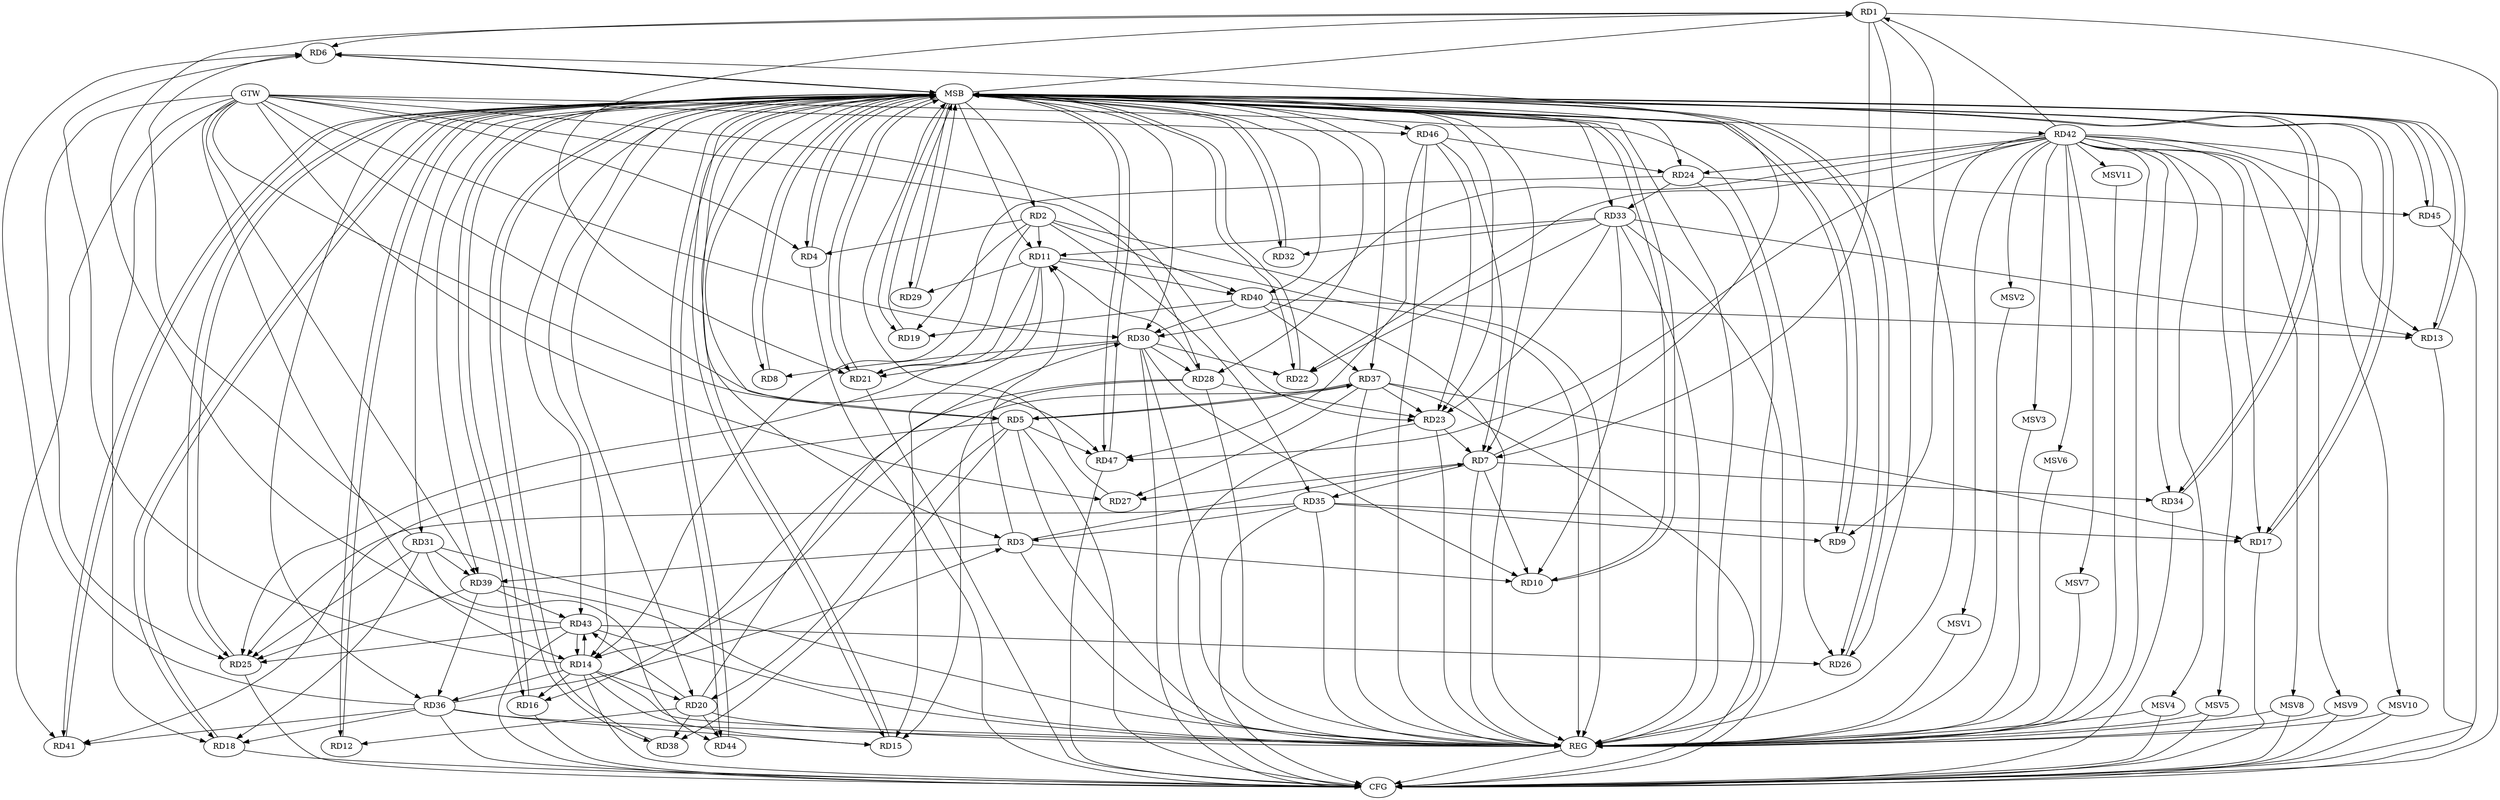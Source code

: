 strict digraph G {
  RD1 [ label="RD1" ];
  RD2 [ label="RD2" ];
  RD3 [ label="RD3" ];
  RD4 [ label="RD4" ];
  RD5 [ label="RD5" ];
  RD6 [ label="RD6" ];
  RD7 [ label="RD7" ];
  RD8 [ label="RD8" ];
  RD9 [ label="RD9" ];
  RD10 [ label="RD10" ];
  RD11 [ label="RD11" ];
  RD12 [ label="RD12" ];
  RD13 [ label="RD13" ];
  RD14 [ label="RD14" ];
  RD15 [ label="RD15" ];
  RD16 [ label="RD16" ];
  RD17 [ label="RD17" ];
  RD18 [ label="RD18" ];
  RD19 [ label="RD19" ];
  RD20 [ label="RD20" ];
  RD21 [ label="RD21" ];
  RD22 [ label="RD22" ];
  RD23 [ label="RD23" ];
  RD24 [ label="RD24" ];
  RD25 [ label="RD25" ];
  RD26 [ label="RD26" ];
  RD27 [ label="RD27" ];
  RD28 [ label="RD28" ];
  RD29 [ label="RD29" ];
  RD30 [ label="RD30" ];
  RD31 [ label="RD31" ];
  RD32 [ label="RD32" ];
  RD33 [ label="RD33" ];
  RD34 [ label="RD34" ];
  RD35 [ label="RD35" ];
  RD36 [ label="RD36" ];
  RD37 [ label="RD37" ];
  RD38 [ label="RD38" ];
  RD39 [ label="RD39" ];
  RD40 [ label="RD40" ];
  RD41 [ label="RD41" ];
  RD42 [ label="RD42" ];
  RD43 [ label="RD43" ];
  RD44 [ label="RD44" ];
  RD45 [ label="RD45" ];
  RD46 [ label="RD46" ];
  RD47 [ label="RD47" ];
  GTW [ label="GTW" ];
  REG [ label="REG" ];
  MSB [ label="MSB" ];
  CFG [ label="CFG" ];
  MSV1 [ label="MSV1" ];
  MSV2 [ label="MSV2" ];
  MSV3 [ label="MSV3" ];
  MSV4 [ label="MSV4" ];
  MSV5 [ label="MSV5" ];
  MSV6 [ label="MSV6" ];
  MSV7 [ label="MSV7" ];
  MSV8 [ label="MSV8" ];
  MSV9 [ label="MSV9" ];
  MSV10 [ label="MSV10" ];
  MSV11 [ label="MSV11" ];
  RD1 -> RD6;
  RD1 -> RD7;
  RD1 -> RD21;
  RD1 -> RD26;
  RD42 -> RD1;
  RD43 -> RD1;
  RD2 -> RD4;
  RD2 -> RD11;
  RD2 -> RD19;
  RD2 -> RD21;
  RD2 -> RD35;
  RD2 -> RD40;
  RD3 -> RD7;
  RD3 -> RD10;
  RD3 -> RD11;
  RD35 -> RD3;
  RD36 -> RD3;
  RD3 -> RD39;
  RD5 -> RD20;
  RD5 -> RD37;
  RD37 -> RD5;
  RD5 -> RD38;
  RD5 -> RD41;
  RD5 -> RD47;
  RD7 -> RD6;
  RD14 -> RD6;
  RD31 -> RD6;
  RD36 -> RD6;
  RD7 -> RD10;
  RD23 -> RD7;
  RD7 -> RD27;
  RD7 -> RD34;
  RD7 -> RD35;
  RD46 -> RD7;
  RD30 -> RD8;
  RD35 -> RD9;
  RD42 -> RD9;
  RD30 -> RD10;
  RD33 -> RD10;
  RD11 -> RD15;
  RD11 -> RD21;
  RD11 -> RD25;
  RD28 -> RD11;
  RD11 -> RD29;
  RD33 -> RD11;
  RD11 -> RD40;
  RD20 -> RD12;
  RD33 -> RD13;
  RD40 -> RD13;
  RD42 -> RD13;
  RD14 -> RD15;
  RD14 -> RD16;
  RD14 -> RD20;
  RD24 -> RD14;
  RD14 -> RD36;
  RD37 -> RD14;
  RD14 -> RD43;
  RD43 -> RD14;
  RD28 -> RD15;
  RD36 -> RD15;
  RD28 -> RD16;
  RD35 -> RD17;
  RD37 -> RD17;
  RD42 -> RD17;
  RD31 -> RD18;
  RD36 -> RD18;
  RD40 -> RD19;
  RD20 -> RD30;
  RD20 -> RD38;
  RD20 -> RD43;
  RD20 -> RD44;
  RD30 -> RD21;
  RD30 -> RD22;
  RD33 -> RD22;
  RD42 -> RD22;
  RD28 -> RD23;
  RD33 -> RD23;
  RD37 -> RD23;
  RD46 -> RD23;
  RD24 -> RD33;
  RD42 -> RD24;
  RD24 -> RD45;
  RD46 -> RD24;
  RD31 -> RD25;
  RD35 -> RD25;
  RD39 -> RD25;
  RD43 -> RD25;
  RD43 -> RD26;
  RD37 -> RD27;
  RD30 -> RD28;
  RD40 -> RD30;
  RD42 -> RD30;
  RD31 -> RD39;
  RD31 -> RD44;
  RD33 -> RD32;
  RD42 -> RD34;
  RD39 -> RD36;
  RD36 -> RD41;
  RD40 -> RD37;
  RD39 -> RD43;
  RD42 -> RD47;
  RD46 -> RD47;
  GTW -> RD47;
  GTW -> RD25;
  GTW -> RD26;
  GTW -> RD41;
  GTW -> RD27;
  GTW -> RD5;
  GTW -> RD4;
  GTW -> RD23;
  GTW -> RD14;
  GTW -> RD30;
  GTW -> RD39;
  GTW -> RD18;
  GTW -> RD28;
  GTW -> RD46;
  RD1 -> REG;
  RD2 -> REG;
  RD3 -> REG;
  RD5 -> REG;
  RD7 -> REG;
  RD11 -> REG;
  RD14 -> REG;
  RD20 -> REG;
  RD23 -> REG;
  RD24 -> REG;
  RD28 -> REG;
  RD30 -> REG;
  RD31 -> REG;
  RD33 -> REG;
  RD35 -> REG;
  RD36 -> REG;
  RD37 -> REG;
  RD39 -> REG;
  RD40 -> REG;
  RD42 -> REG;
  RD43 -> REG;
  RD46 -> REG;
  RD4 -> MSB;
  MSB -> RD14;
  MSB -> RD37;
  MSB -> RD42;
  MSB -> REG;
  RD6 -> MSB;
  MSB -> RD11;
  MSB -> RD17;
  MSB -> RD21;
  MSB -> RD25;
  RD8 -> MSB;
  MSB -> RD9;
  MSB -> RD12;
  MSB -> RD28;
  RD9 -> MSB;
  MSB -> RD22;
  MSB -> RD39;
  MSB -> RD46;
  RD10 -> MSB;
  MSB -> RD24;
  MSB -> RD31;
  MSB -> RD32;
  MSB -> RD40;
  MSB -> RD45;
  RD12 -> MSB;
  MSB -> RD29;
  MSB -> RD33;
  MSB -> RD47;
  RD13 -> MSB;
  MSB -> RD4;
  MSB -> RD15;
  RD15 -> MSB;
  RD16 -> MSB;
  MSB -> RD26;
  MSB -> RD34;
  RD17 -> MSB;
  MSB -> RD8;
  MSB -> RD16;
  RD18 -> MSB;
  MSB -> RD43;
  MSB -> RD44;
  RD19 -> MSB;
  MSB -> RD3;
  MSB -> RD23;
  RD21 -> MSB;
  MSB -> RD1;
  RD22 -> MSB;
  MSB -> RD2;
  RD25 -> MSB;
  MSB -> RD19;
  MSB -> RD38;
  RD26 -> MSB;
  MSB -> RD10;
  MSB -> RD36;
  RD27 -> MSB;
  MSB -> RD18;
  RD29 -> MSB;
  MSB -> RD5;
  RD32 -> MSB;
  MSB -> RD6;
  RD34 -> MSB;
  RD38 -> MSB;
  MSB -> RD7;
  MSB -> RD13;
  MSB -> RD30;
  RD41 -> MSB;
  RD44 -> MSB;
  MSB -> RD41;
  RD45 -> MSB;
  RD47 -> MSB;
  MSB -> RD20;
  RD25 -> CFG;
  RD17 -> CFG;
  RD33 -> CFG;
  RD21 -> CFG;
  RD36 -> CFG;
  RD14 -> CFG;
  RD18 -> CFG;
  RD43 -> CFG;
  RD16 -> CFG;
  RD37 -> CFG;
  RD4 -> CFG;
  RD34 -> CFG;
  RD1 -> CFG;
  RD45 -> CFG;
  RD23 -> CFG;
  RD13 -> CFG;
  RD30 -> CFG;
  RD35 -> CFG;
  RD5 -> CFG;
  RD47 -> CFG;
  REG -> CFG;
  RD42 -> MSV1;
  RD42 -> MSV2;
  RD42 -> MSV3;
  RD42 -> MSV4;
  MSV1 -> REG;
  MSV2 -> REG;
  MSV3 -> REG;
  MSV4 -> REG;
  MSV4 -> CFG;
  RD42 -> MSV5;
  RD42 -> MSV6;
  MSV5 -> REG;
  MSV5 -> CFG;
  MSV6 -> REG;
  RD42 -> MSV7;
  RD42 -> MSV8;
  MSV7 -> REG;
  MSV8 -> REG;
  MSV8 -> CFG;
  RD42 -> MSV9;
  MSV9 -> REG;
  MSV9 -> CFG;
  RD42 -> MSV10;
  MSV10 -> REG;
  MSV10 -> CFG;
  RD42 -> MSV11;
  MSV11 -> REG;
}
